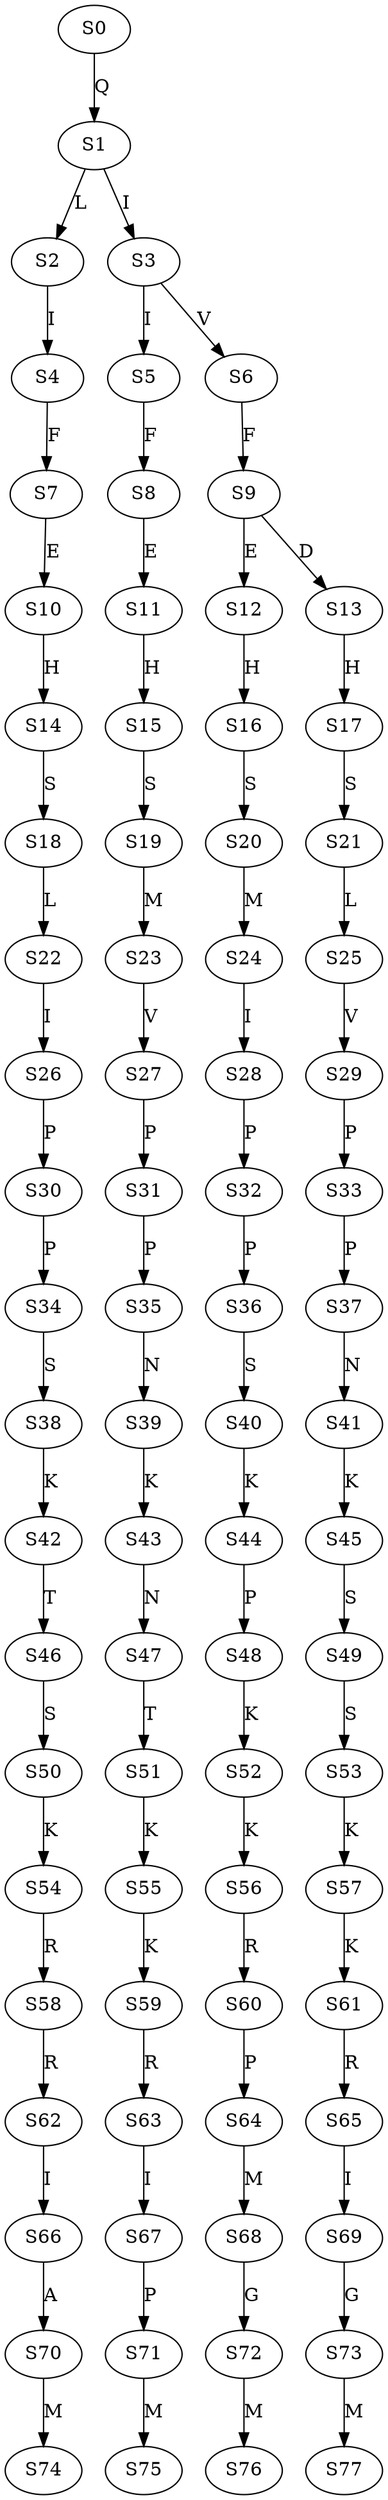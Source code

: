 strict digraph  {
	S0 -> S1 [ label = Q ];
	S1 -> S2 [ label = L ];
	S1 -> S3 [ label = I ];
	S2 -> S4 [ label = I ];
	S3 -> S5 [ label = I ];
	S3 -> S6 [ label = V ];
	S4 -> S7 [ label = F ];
	S5 -> S8 [ label = F ];
	S6 -> S9 [ label = F ];
	S7 -> S10 [ label = E ];
	S8 -> S11 [ label = E ];
	S9 -> S12 [ label = E ];
	S9 -> S13 [ label = D ];
	S10 -> S14 [ label = H ];
	S11 -> S15 [ label = H ];
	S12 -> S16 [ label = H ];
	S13 -> S17 [ label = H ];
	S14 -> S18 [ label = S ];
	S15 -> S19 [ label = S ];
	S16 -> S20 [ label = S ];
	S17 -> S21 [ label = S ];
	S18 -> S22 [ label = L ];
	S19 -> S23 [ label = M ];
	S20 -> S24 [ label = M ];
	S21 -> S25 [ label = L ];
	S22 -> S26 [ label = I ];
	S23 -> S27 [ label = V ];
	S24 -> S28 [ label = I ];
	S25 -> S29 [ label = V ];
	S26 -> S30 [ label = P ];
	S27 -> S31 [ label = P ];
	S28 -> S32 [ label = P ];
	S29 -> S33 [ label = P ];
	S30 -> S34 [ label = P ];
	S31 -> S35 [ label = P ];
	S32 -> S36 [ label = P ];
	S33 -> S37 [ label = P ];
	S34 -> S38 [ label = S ];
	S35 -> S39 [ label = N ];
	S36 -> S40 [ label = S ];
	S37 -> S41 [ label = N ];
	S38 -> S42 [ label = K ];
	S39 -> S43 [ label = K ];
	S40 -> S44 [ label = K ];
	S41 -> S45 [ label = K ];
	S42 -> S46 [ label = T ];
	S43 -> S47 [ label = N ];
	S44 -> S48 [ label = P ];
	S45 -> S49 [ label = S ];
	S46 -> S50 [ label = S ];
	S47 -> S51 [ label = T ];
	S48 -> S52 [ label = K ];
	S49 -> S53 [ label = S ];
	S50 -> S54 [ label = K ];
	S51 -> S55 [ label = K ];
	S52 -> S56 [ label = K ];
	S53 -> S57 [ label = K ];
	S54 -> S58 [ label = R ];
	S55 -> S59 [ label = K ];
	S56 -> S60 [ label = R ];
	S57 -> S61 [ label = K ];
	S58 -> S62 [ label = R ];
	S59 -> S63 [ label = R ];
	S60 -> S64 [ label = P ];
	S61 -> S65 [ label = R ];
	S62 -> S66 [ label = I ];
	S63 -> S67 [ label = I ];
	S64 -> S68 [ label = M ];
	S65 -> S69 [ label = I ];
	S66 -> S70 [ label = A ];
	S67 -> S71 [ label = P ];
	S68 -> S72 [ label = G ];
	S69 -> S73 [ label = G ];
	S70 -> S74 [ label = M ];
	S71 -> S75 [ label = M ];
	S72 -> S76 [ label = M ];
	S73 -> S77 [ label = M ];
}
